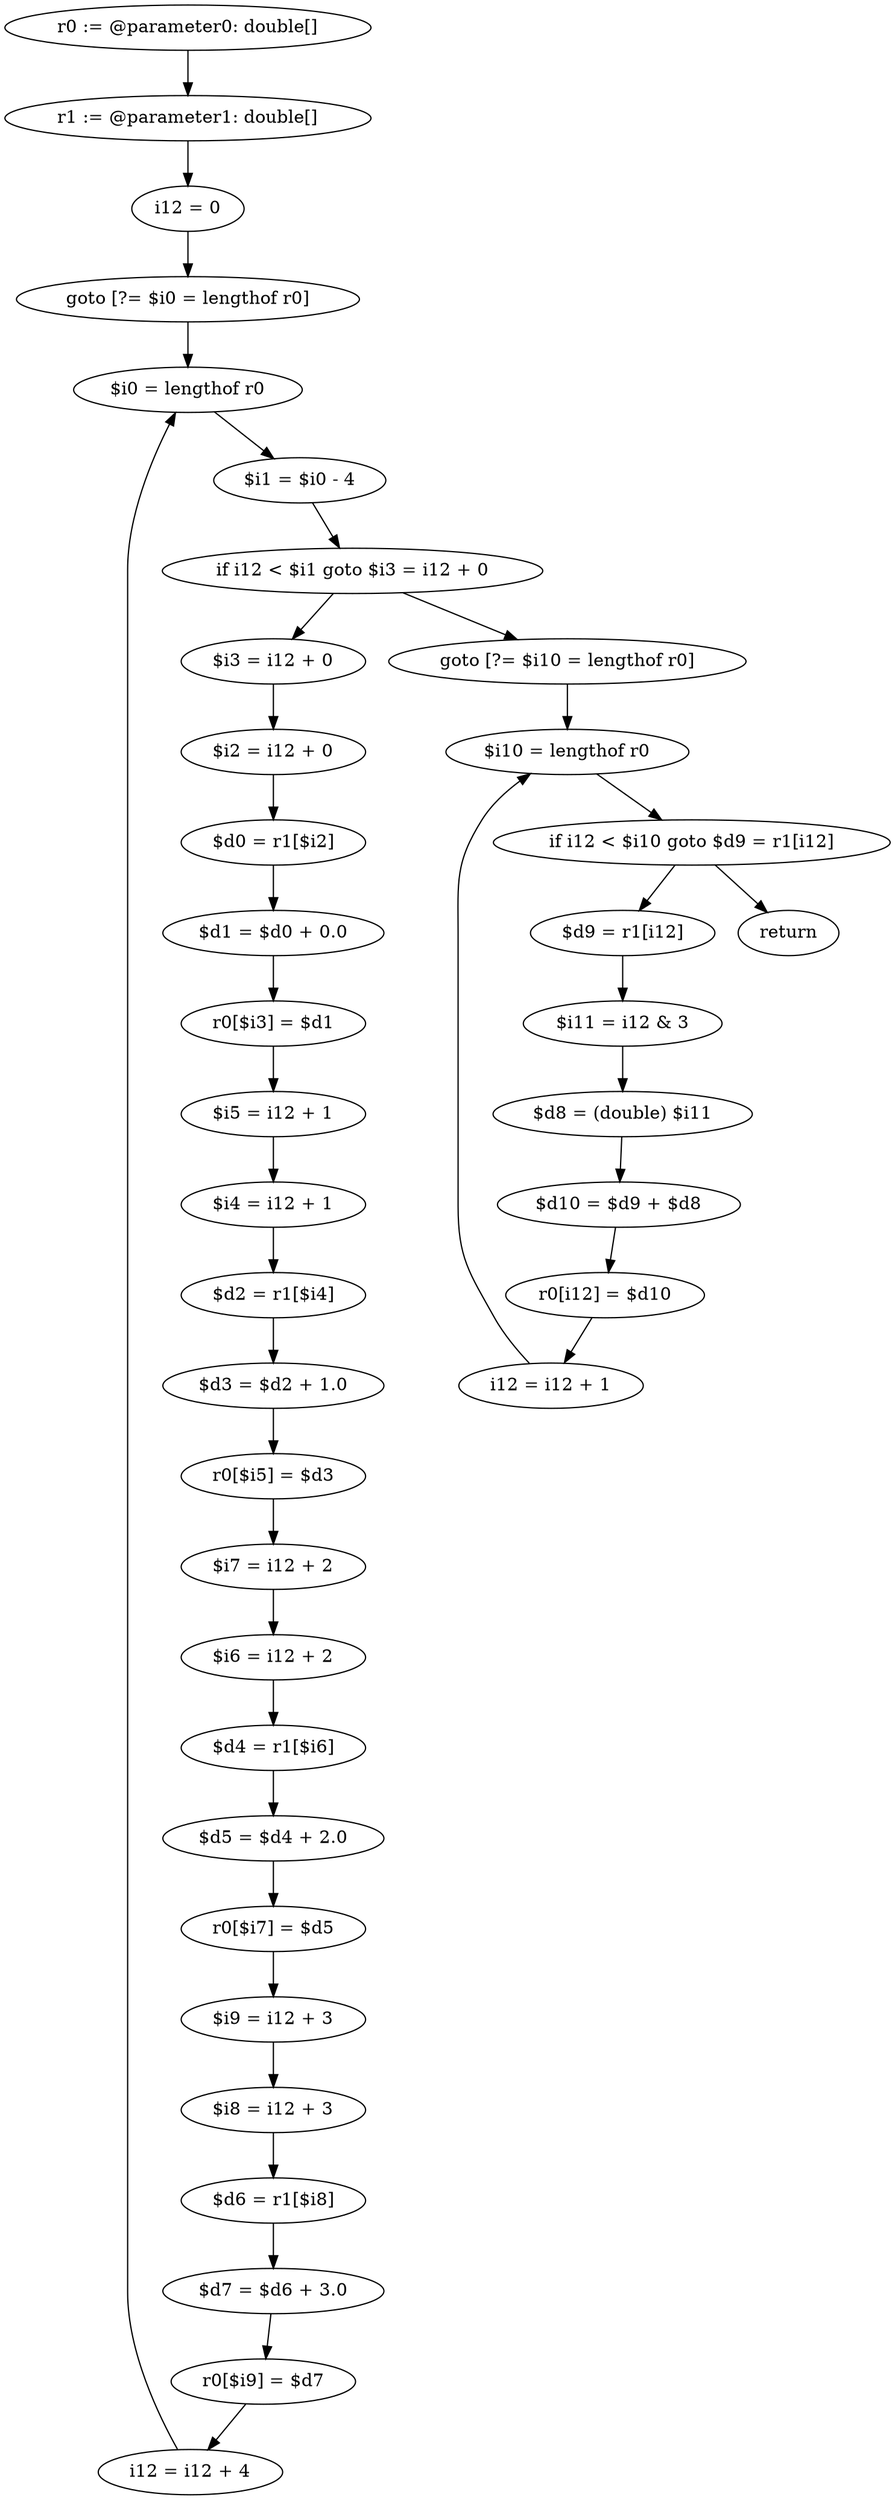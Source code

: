 digraph "unitGraph" {
    "r0 := @parameter0: double[]"
    "r1 := @parameter1: double[]"
    "i12 = 0"
    "goto [?= $i0 = lengthof r0]"
    "$i3 = i12 + 0"
    "$i2 = i12 + 0"
    "$d0 = r1[$i2]"
    "$d1 = $d0 + 0.0"
    "r0[$i3] = $d1"
    "$i5 = i12 + 1"
    "$i4 = i12 + 1"
    "$d2 = r1[$i4]"
    "$d3 = $d2 + 1.0"
    "r0[$i5] = $d3"
    "$i7 = i12 + 2"
    "$i6 = i12 + 2"
    "$d4 = r1[$i6]"
    "$d5 = $d4 + 2.0"
    "r0[$i7] = $d5"
    "$i9 = i12 + 3"
    "$i8 = i12 + 3"
    "$d6 = r1[$i8]"
    "$d7 = $d6 + 3.0"
    "r0[$i9] = $d7"
    "i12 = i12 + 4"
    "$i0 = lengthof r0"
    "$i1 = $i0 - 4"
    "if i12 < $i1 goto $i3 = i12 + 0"
    "goto [?= $i10 = lengthof r0]"
    "$d9 = r1[i12]"
    "$i11 = i12 & 3"
    "$d8 = (double) $i11"
    "$d10 = $d9 + $d8"
    "r0[i12] = $d10"
    "i12 = i12 + 1"
    "$i10 = lengthof r0"
    "if i12 < $i10 goto $d9 = r1[i12]"
    "return"
    "r0 := @parameter0: double[]"->"r1 := @parameter1: double[]";
    "r1 := @parameter1: double[]"->"i12 = 0";
    "i12 = 0"->"goto [?= $i0 = lengthof r0]";
    "goto [?= $i0 = lengthof r0]"->"$i0 = lengthof r0";
    "$i3 = i12 + 0"->"$i2 = i12 + 0";
    "$i2 = i12 + 0"->"$d0 = r1[$i2]";
    "$d0 = r1[$i2]"->"$d1 = $d0 + 0.0";
    "$d1 = $d0 + 0.0"->"r0[$i3] = $d1";
    "r0[$i3] = $d1"->"$i5 = i12 + 1";
    "$i5 = i12 + 1"->"$i4 = i12 + 1";
    "$i4 = i12 + 1"->"$d2 = r1[$i4]";
    "$d2 = r1[$i4]"->"$d3 = $d2 + 1.0";
    "$d3 = $d2 + 1.0"->"r0[$i5] = $d3";
    "r0[$i5] = $d3"->"$i7 = i12 + 2";
    "$i7 = i12 + 2"->"$i6 = i12 + 2";
    "$i6 = i12 + 2"->"$d4 = r1[$i6]";
    "$d4 = r1[$i6]"->"$d5 = $d4 + 2.0";
    "$d5 = $d4 + 2.0"->"r0[$i7] = $d5";
    "r0[$i7] = $d5"->"$i9 = i12 + 3";
    "$i9 = i12 + 3"->"$i8 = i12 + 3";
    "$i8 = i12 + 3"->"$d6 = r1[$i8]";
    "$d6 = r1[$i8]"->"$d7 = $d6 + 3.0";
    "$d7 = $d6 + 3.0"->"r0[$i9] = $d7";
    "r0[$i9] = $d7"->"i12 = i12 + 4";
    "i12 = i12 + 4"->"$i0 = lengthof r0";
    "$i0 = lengthof r0"->"$i1 = $i0 - 4";
    "$i1 = $i0 - 4"->"if i12 < $i1 goto $i3 = i12 + 0";
    "if i12 < $i1 goto $i3 = i12 + 0"->"goto [?= $i10 = lengthof r0]";
    "if i12 < $i1 goto $i3 = i12 + 0"->"$i3 = i12 + 0";
    "goto [?= $i10 = lengthof r0]"->"$i10 = lengthof r0";
    "$d9 = r1[i12]"->"$i11 = i12 & 3";
    "$i11 = i12 & 3"->"$d8 = (double) $i11";
    "$d8 = (double) $i11"->"$d10 = $d9 + $d8";
    "$d10 = $d9 + $d8"->"r0[i12] = $d10";
    "r0[i12] = $d10"->"i12 = i12 + 1";
    "i12 = i12 + 1"->"$i10 = lengthof r0";
    "$i10 = lengthof r0"->"if i12 < $i10 goto $d9 = r1[i12]";
    "if i12 < $i10 goto $d9 = r1[i12]"->"return";
    "if i12 < $i10 goto $d9 = r1[i12]"->"$d9 = r1[i12]";
}
